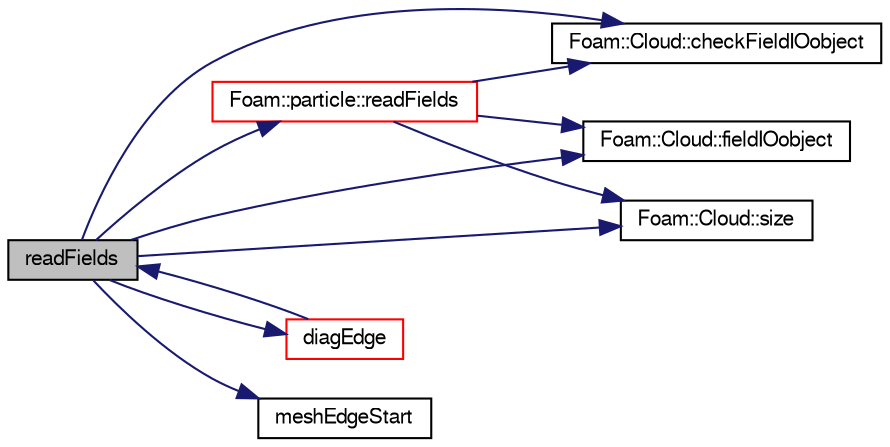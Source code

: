 digraph "readFields"
{
  bgcolor="transparent";
  edge [fontname="FreeSans",fontsize="10",labelfontname="FreeSans",labelfontsize="10"];
  node [fontname="FreeSans",fontsize="10",shape=record];
  rankdir="LR";
  Node1136 [label="readFields",height=0.2,width=0.4,color="black", fillcolor="grey75", style="filled", fontcolor="black"];
  Node1136 -> Node1137 [color="midnightblue",fontsize="10",style="solid",fontname="FreeSans"];
  Node1137 [label="Foam::Cloud::checkFieldIOobject",height=0.2,width=0.4,color="black",URL="$a23562.html#a354ac3d5592a996cb2ed69f23e874528",tooltip="Check lagrangian data field. "];
  Node1136 -> Node1138 [color="midnightblue",fontsize="10",style="solid",fontname="FreeSans"];
  Node1138 [label="diagEdge",height=0.2,width=0.4,color="red",URL="$a28794.html#acb7bb9eec14aecc690fce4c47829d321",tooltip="-1 or diagonal edge "];
  Node1138 -> Node1136 [color="midnightblue",fontsize="10",style="solid",fontname="FreeSans"];
  Node1136 -> Node1224 [color="midnightblue",fontsize="10",style="solid",fontname="FreeSans"];
  Node1224 [label="Foam::Cloud::fieldIOobject",height=0.2,width=0.4,color="black",URL="$a23562.html#a96931e0eb11f9d9cd97e964e030a2c34",tooltip="Helper to construct IOobject for field and current time. "];
  Node1136 -> Node1465 [color="midnightblue",fontsize="10",style="solid",fontname="FreeSans"];
  Node1465 [label="meshEdgeStart",height=0.2,width=0.4,color="black",URL="$a28794.html#a9de779d968ce6b6edd8efb411bdb1309",tooltip="-1 or label of mesh edge "];
  Node1136 -> Node1466 [color="midnightblue",fontsize="10",style="solid",fontname="FreeSans"];
  Node1466 [label="Foam::particle::readFields",height=0.2,width=0.4,color="red",URL="$a23586.html#ae1118a08fed2fe58c47d9142f0f131af",tooltip="Read the fields associated with the owner cloud. "];
  Node1466 -> Node1137 [color="midnightblue",fontsize="10",style="solid",fontname="FreeSans"];
  Node1466 -> Node1224 [color="midnightblue",fontsize="10",style="solid",fontname="FreeSans"];
  Node1466 -> Node1463 [color="midnightblue",fontsize="10",style="solid",fontname="FreeSans"];
  Node1463 [label="Foam::Cloud::size",height=0.2,width=0.4,color="black",URL="$a23562.html#a9facbf0a118d395c89884e45a5ca4e4b"];
  Node1136 -> Node1463 [color="midnightblue",fontsize="10",style="solid",fontname="FreeSans"];
}
